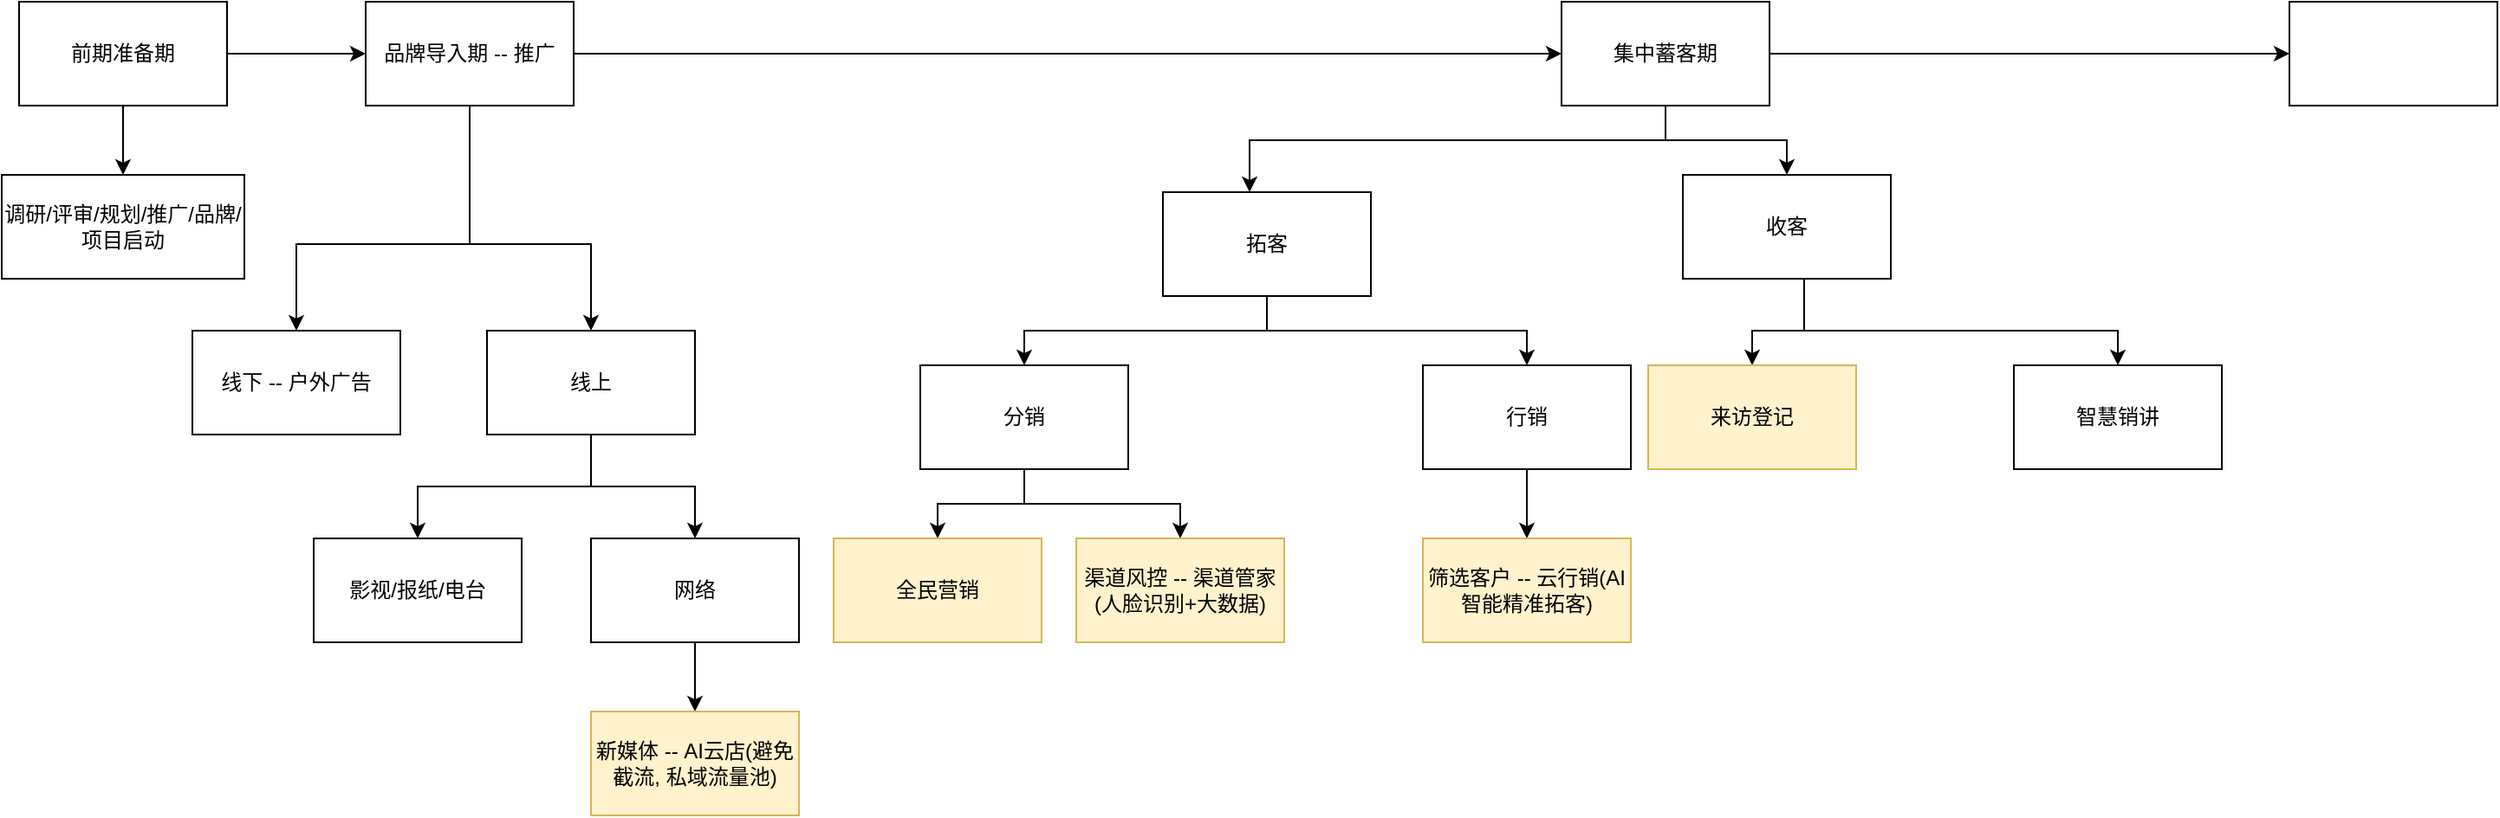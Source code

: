 <mxfile version="14.6.13" type="github">
  <diagram id="gAYLs6P5zjDs-k3iVm-y" name="Page-1">
    <mxGraphModel dx="1422" dy="706" grid="1" gridSize="10" guides="1" tooltips="1" connect="1" arrows="1" fold="1" page="1" pageScale="1" pageWidth="827" pageHeight="1169" math="0" shadow="0">
      <root>
        <mxCell id="0" />
        <mxCell id="1" parent="0" />
        <mxCell id="a8IUFsbmlE4pYnBHEr7y-3" value="" style="edgeStyle=orthogonalEdgeStyle;rounded=0;orthogonalLoop=1;jettySize=auto;html=1;" edge="1" parent="1" source="a8IUFsbmlE4pYnBHEr7y-1" target="a8IUFsbmlE4pYnBHEr7y-2">
          <mxGeometry relative="1" as="geometry" />
        </mxCell>
        <mxCell id="a8IUFsbmlE4pYnBHEr7y-13" value="" style="edgeStyle=orthogonalEdgeStyle;rounded=0;orthogonalLoop=1;jettySize=auto;html=1;" edge="1" parent="1" source="a8IUFsbmlE4pYnBHEr7y-1" target="a8IUFsbmlE4pYnBHEr7y-12">
          <mxGeometry relative="1" as="geometry" />
        </mxCell>
        <mxCell id="a8IUFsbmlE4pYnBHEr7y-1" value="前期准备期" style="rounded=0;whiteSpace=wrap;html=1;" vertex="1" parent="1">
          <mxGeometry x="110" y="220" width="120" height="60" as="geometry" />
        </mxCell>
        <mxCell id="a8IUFsbmlE4pYnBHEr7y-5" value="" style="edgeStyle=orthogonalEdgeStyle;rounded=0;orthogonalLoop=1;jettySize=auto;html=1;" edge="1" parent="1" source="a8IUFsbmlE4pYnBHEr7y-2" target="a8IUFsbmlE4pYnBHEr7y-4">
          <mxGeometry relative="1" as="geometry" />
        </mxCell>
        <mxCell id="a8IUFsbmlE4pYnBHEr7y-16" value="" style="edgeStyle=orthogonalEdgeStyle;rounded=0;orthogonalLoop=1;jettySize=auto;html=1;" edge="1" parent="1" source="a8IUFsbmlE4pYnBHEr7y-2" target="a8IUFsbmlE4pYnBHEr7y-15">
          <mxGeometry relative="1" as="geometry">
            <Array as="points">
              <mxPoint x="370" y="360" />
              <mxPoint x="270" y="360" />
            </Array>
          </mxGeometry>
        </mxCell>
        <mxCell id="a8IUFsbmlE4pYnBHEr7y-21" value="" style="edgeStyle=orthogonalEdgeStyle;rounded=0;orthogonalLoop=1;jettySize=auto;html=1;" edge="1" parent="1" source="a8IUFsbmlE4pYnBHEr7y-2" target="a8IUFsbmlE4pYnBHEr7y-20">
          <mxGeometry relative="1" as="geometry">
            <Array as="points">
              <mxPoint x="370" y="360" />
              <mxPoint x="440" y="360" />
            </Array>
          </mxGeometry>
        </mxCell>
        <mxCell id="a8IUFsbmlE4pYnBHEr7y-2" value="品牌导入期 -- 推广" style="whiteSpace=wrap;html=1;rounded=0;" vertex="1" parent="1">
          <mxGeometry x="310" y="220" width="120" height="60" as="geometry" />
        </mxCell>
        <mxCell id="a8IUFsbmlE4pYnBHEr7y-31" value="" style="edgeStyle=orthogonalEdgeStyle;rounded=0;orthogonalLoop=1;jettySize=auto;html=1;" edge="1" parent="1" source="a8IUFsbmlE4pYnBHEr7y-4" target="a8IUFsbmlE4pYnBHEr7y-30">
          <mxGeometry relative="1" as="geometry">
            <Array as="points">
              <mxPoint x="1060" y="300" />
              <mxPoint x="820" y="300" />
              <mxPoint x="820" y="350" />
            </Array>
          </mxGeometry>
        </mxCell>
        <mxCell id="a8IUFsbmlE4pYnBHEr7y-33" value="" style="edgeStyle=orthogonalEdgeStyle;rounded=0;orthogonalLoop=1;jettySize=auto;html=1;" edge="1" parent="1" source="a8IUFsbmlE4pYnBHEr7y-4" target="a8IUFsbmlE4pYnBHEr7y-32">
          <mxGeometry relative="1" as="geometry" />
        </mxCell>
        <mxCell id="a8IUFsbmlE4pYnBHEr7y-48" value="" style="edgeStyle=orthogonalEdgeStyle;rounded=0;orthogonalLoop=1;jettySize=auto;html=1;" edge="1" parent="1" source="a8IUFsbmlE4pYnBHEr7y-4" target="a8IUFsbmlE4pYnBHEr7y-47">
          <mxGeometry relative="1" as="geometry" />
        </mxCell>
        <mxCell id="a8IUFsbmlE4pYnBHEr7y-4" value="集中蓄客期" style="whiteSpace=wrap;html=1;rounded=0;" vertex="1" parent="1">
          <mxGeometry x="1000" y="220" width="120" height="60" as="geometry" />
        </mxCell>
        <mxCell id="a8IUFsbmlE4pYnBHEr7y-12" value="调研/评审/规划/推广/品牌/项目启动" style="whiteSpace=wrap;html=1;rounded=0;" vertex="1" parent="1">
          <mxGeometry x="100" y="320" width="140" height="60" as="geometry" />
        </mxCell>
        <mxCell id="a8IUFsbmlE4pYnBHEr7y-15" value="线下 -- 户外广告" style="whiteSpace=wrap;html=1;rounded=0;" vertex="1" parent="1">
          <mxGeometry x="210" y="410" width="120" height="60" as="geometry" />
        </mxCell>
        <mxCell id="a8IUFsbmlE4pYnBHEr7y-25" value="" style="edgeStyle=orthogonalEdgeStyle;rounded=0;orthogonalLoop=1;jettySize=auto;html=1;" edge="1" parent="1" source="a8IUFsbmlE4pYnBHEr7y-20" target="a8IUFsbmlE4pYnBHEr7y-24">
          <mxGeometry relative="1" as="geometry" />
        </mxCell>
        <mxCell id="a8IUFsbmlE4pYnBHEr7y-27" value="" style="edgeStyle=orthogonalEdgeStyle;rounded=0;orthogonalLoop=1;jettySize=auto;html=1;" edge="1" parent="1" source="a8IUFsbmlE4pYnBHEr7y-20" target="a8IUFsbmlE4pYnBHEr7y-26">
          <mxGeometry relative="1" as="geometry" />
        </mxCell>
        <mxCell id="a8IUFsbmlE4pYnBHEr7y-20" value="线上" style="whiteSpace=wrap;html=1;rounded=0;" vertex="1" parent="1">
          <mxGeometry x="380" y="410" width="120" height="60" as="geometry" />
        </mxCell>
        <mxCell id="a8IUFsbmlE4pYnBHEr7y-24" value="影视/报纸/电台" style="whiteSpace=wrap;html=1;rounded=0;" vertex="1" parent="1">
          <mxGeometry x="280" y="530" width="120" height="60" as="geometry" />
        </mxCell>
        <mxCell id="a8IUFsbmlE4pYnBHEr7y-29" value="" style="edgeStyle=orthogonalEdgeStyle;rounded=0;orthogonalLoop=1;jettySize=auto;html=1;" edge="1" parent="1" source="a8IUFsbmlE4pYnBHEr7y-26" target="a8IUFsbmlE4pYnBHEr7y-28">
          <mxGeometry relative="1" as="geometry" />
        </mxCell>
        <mxCell id="a8IUFsbmlE4pYnBHEr7y-26" value="网络" style="whiteSpace=wrap;html=1;rounded=0;" vertex="1" parent="1">
          <mxGeometry x="440" y="530" width="120" height="60" as="geometry" />
        </mxCell>
        <mxCell id="a8IUFsbmlE4pYnBHEr7y-28" value="新媒体 -- AI云店(避免截流, 私域流量池)" style="whiteSpace=wrap;html=1;rounded=0;fillColor=#fff2cc;strokeColor=#d6b656;" vertex="1" parent="1">
          <mxGeometry x="440" y="630" width="120" height="60" as="geometry" />
        </mxCell>
        <mxCell id="a8IUFsbmlE4pYnBHEr7y-35" value="" style="edgeStyle=orthogonalEdgeStyle;rounded=0;orthogonalLoop=1;jettySize=auto;html=1;" edge="1" parent="1" source="a8IUFsbmlE4pYnBHEr7y-30" target="a8IUFsbmlE4pYnBHEr7y-34">
          <mxGeometry relative="1" as="geometry">
            <Array as="points">
              <mxPoint x="830" y="410" />
              <mxPoint x="690" y="410" />
              <mxPoint x="690" y="460" />
            </Array>
          </mxGeometry>
        </mxCell>
        <mxCell id="a8IUFsbmlE4pYnBHEr7y-37" value="" style="edgeStyle=orthogonalEdgeStyle;rounded=0;orthogonalLoop=1;jettySize=auto;html=1;" edge="1" parent="1" source="a8IUFsbmlE4pYnBHEr7y-30" target="a8IUFsbmlE4pYnBHEr7y-36">
          <mxGeometry relative="1" as="geometry">
            <Array as="points">
              <mxPoint x="830" y="410" />
              <mxPoint x="980" y="410" />
            </Array>
          </mxGeometry>
        </mxCell>
        <mxCell id="a8IUFsbmlE4pYnBHEr7y-30" value="拓客" style="whiteSpace=wrap;html=1;rounded=0;" vertex="1" parent="1">
          <mxGeometry x="770" y="330" width="120" height="60" as="geometry" />
        </mxCell>
        <mxCell id="a8IUFsbmlE4pYnBHEr7y-32" value="" style="whiteSpace=wrap;html=1;rounded=0;" vertex="1" parent="1">
          <mxGeometry x="1420" y="220" width="120" height="60" as="geometry" />
        </mxCell>
        <mxCell id="a8IUFsbmlE4pYnBHEr7y-41" value="" style="edgeStyle=orthogonalEdgeStyle;rounded=0;orthogonalLoop=1;jettySize=auto;html=1;" edge="1" parent="1" source="a8IUFsbmlE4pYnBHEr7y-34" target="a8IUFsbmlE4pYnBHEr7y-40">
          <mxGeometry relative="1" as="geometry" />
        </mxCell>
        <mxCell id="a8IUFsbmlE4pYnBHEr7y-44" value="" style="edgeStyle=orthogonalEdgeStyle;rounded=0;orthogonalLoop=1;jettySize=auto;html=1;" edge="1" parent="1" source="a8IUFsbmlE4pYnBHEr7y-34" target="a8IUFsbmlE4pYnBHEr7y-43">
          <mxGeometry relative="1" as="geometry" />
        </mxCell>
        <mxCell id="a8IUFsbmlE4pYnBHEr7y-34" value="分销" style="whiteSpace=wrap;html=1;rounded=0;" vertex="1" parent="1">
          <mxGeometry x="630" y="430" width="120" height="60" as="geometry" />
        </mxCell>
        <mxCell id="a8IUFsbmlE4pYnBHEr7y-46" value="" style="edgeStyle=orthogonalEdgeStyle;rounded=0;orthogonalLoop=1;jettySize=auto;html=1;" edge="1" parent="1" source="a8IUFsbmlE4pYnBHEr7y-36" target="a8IUFsbmlE4pYnBHEr7y-45">
          <mxGeometry relative="1" as="geometry" />
        </mxCell>
        <mxCell id="a8IUFsbmlE4pYnBHEr7y-36" value="行销" style="whiteSpace=wrap;html=1;rounded=0;" vertex="1" parent="1">
          <mxGeometry x="920" y="430" width="120" height="60" as="geometry" />
        </mxCell>
        <mxCell id="a8IUFsbmlE4pYnBHEr7y-40" value="全民营销" style="whiteSpace=wrap;html=1;rounded=0;fillColor=#fff2cc;strokeColor=#d6b656;" vertex="1" parent="1">
          <mxGeometry x="580" y="530" width="120" height="60" as="geometry" />
        </mxCell>
        <mxCell id="a8IUFsbmlE4pYnBHEr7y-43" value="渠道风控 -- 渠道管家 (人脸识别+大数据)" style="whiteSpace=wrap;html=1;rounded=0;fillColor=#fff2cc;strokeColor=#d6b656;" vertex="1" parent="1">
          <mxGeometry x="720" y="530" width="120" height="60" as="geometry" />
        </mxCell>
        <mxCell id="a8IUFsbmlE4pYnBHEr7y-45" value="筛选客户 -- 云行销(AI智能精准拓客)" style="whiteSpace=wrap;html=1;rounded=0;fillColor=#fff2cc;strokeColor=#d6b656;" vertex="1" parent="1">
          <mxGeometry x="920" y="530" width="120" height="60" as="geometry" />
        </mxCell>
        <mxCell id="a8IUFsbmlE4pYnBHEr7y-50" value="" style="edgeStyle=orthogonalEdgeStyle;rounded=0;orthogonalLoop=1;jettySize=auto;html=1;" edge="1" parent="1" source="a8IUFsbmlE4pYnBHEr7y-47" target="a8IUFsbmlE4pYnBHEr7y-49">
          <mxGeometry relative="1" as="geometry">
            <Array as="points">
              <mxPoint x="1140" y="410" />
              <mxPoint x="1110" y="410" />
            </Array>
          </mxGeometry>
        </mxCell>
        <mxCell id="a8IUFsbmlE4pYnBHEr7y-52" value="" style="edgeStyle=orthogonalEdgeStyle;rounded=0;orthogonalLoop=1;jettySize=auto;html=1;" edge="1" parent="1" source="a8IUFsbmlE4pYnBHEr7y-47" target="a8IUFsbmlE4pYnBHEr7y-51">
          <mxGeometry relative="1" as="geometry">
            <Array as="points">
              <mxPoint x="1140" y="410" />
              <mxPoint x="1321" y="410" />
            </Array>
          </mxGeometry>
        </mxCell>
        <mxCell id="a8IUFsbmlE4pYnBHEr7y-47" value="收客" style="whiteSpace=wrap;html=1;rounded=0;" vertex="1" parent="1">
          <mxGeometry x="1070" y="320" width="120" height="60" as="geometry" />
        </mxCell>
        <mxCell id="a8IUFsbmlE4pYnBHEr7y-49" value="来访登记" style="whiteSpace=wrap;html=1;rounded=0;fillColor=#fff2cc;strokeColor=#d6b656;" vertex="1" parent="1">
          <mxGeometry x="1050" y="430" width="120" height="60" as="geometry" />
        </mxCell>
        <mxCell id="a8IUFsbmlE4pYnBHEr7y-51" value="智慧销讲" style="whiteSpace=wrap;html=1;rounded=0;" vertex="1" parent="1">
          <mxGeometry x="1261" y="430" width="120" height="60" as="geometry" />
        </mxCell>
      </root>
    </mxGraphModel>
  </diagram>
</mxfile>
